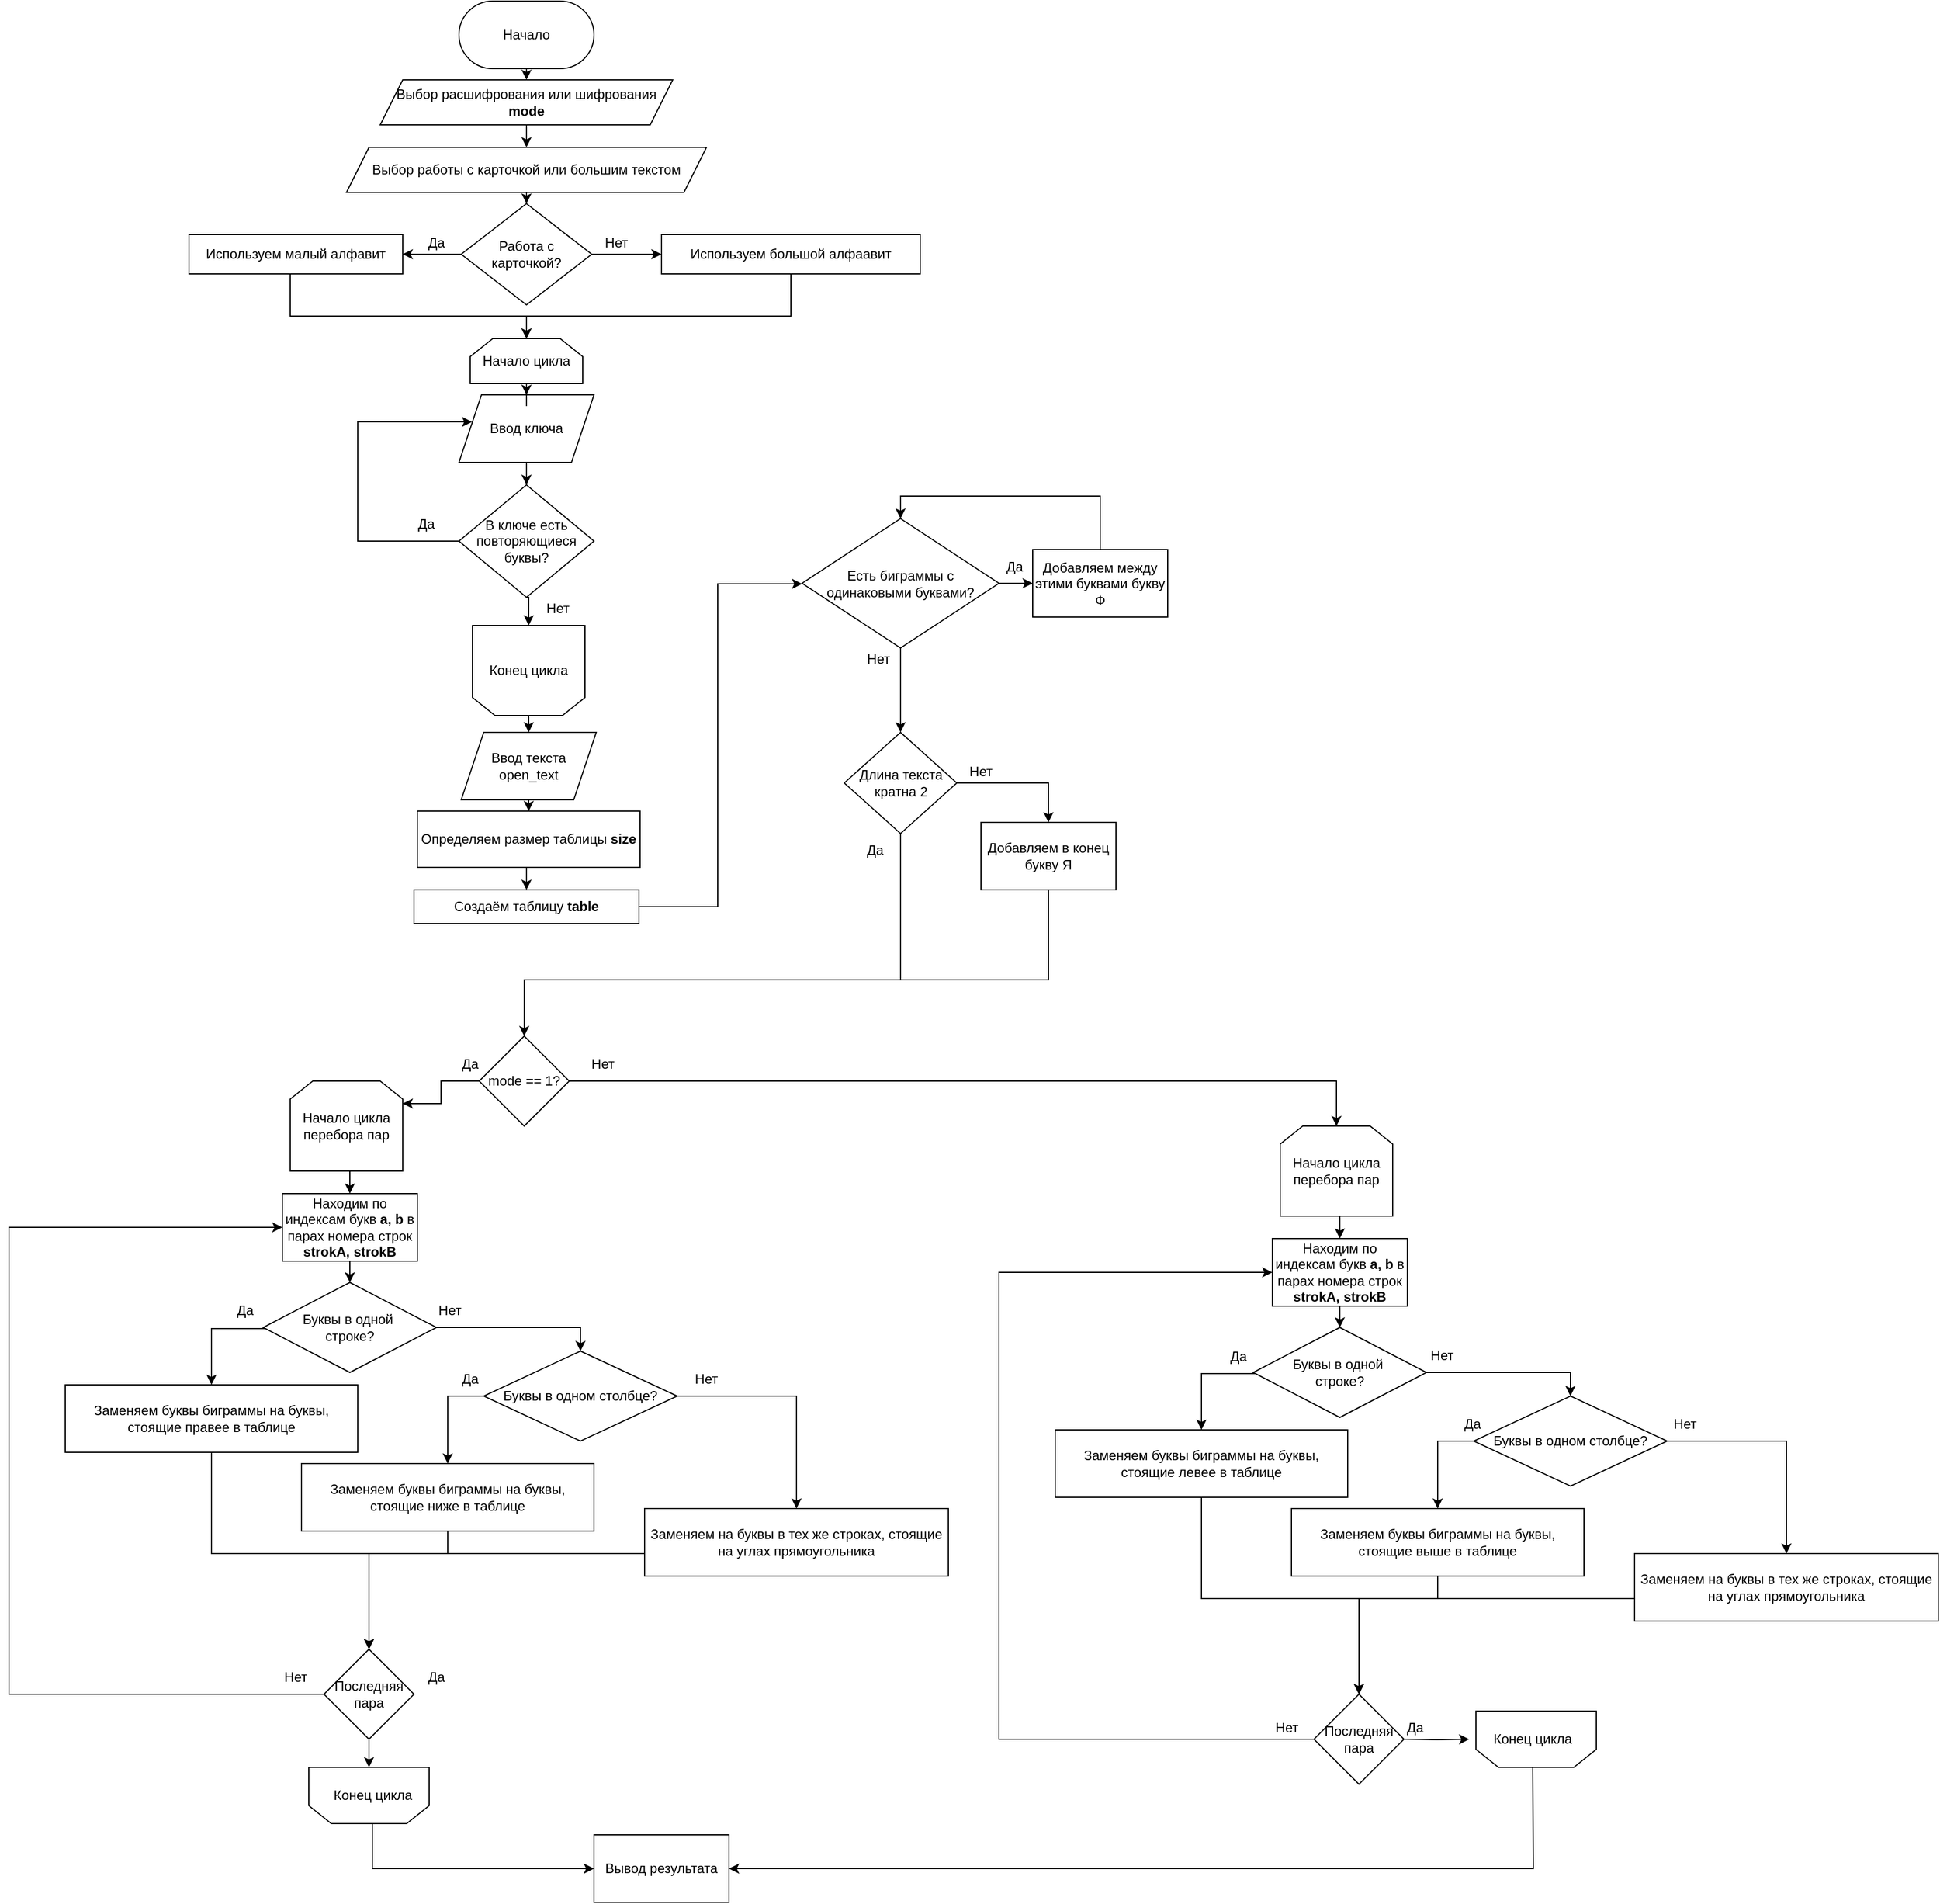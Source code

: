 <mxfile version="24.2.7" type="device">
  <diagram name="Страница — 1" id="IhPq04ZRwXVXU1Wv2PVC">
    <mxGraphModel dx="2222" dy="648" grid="1" gridSize="10" guides="1" tooltips="1" connect="1" arrows="1" fold="1" page="1" pageScale="1" pageWidth="827" pageHeight="1169" math="0" shadow="0">
      <root>
        <mxCell id="0" />
        <mxCell id="1" parent="0" />
        <mxCell id="dEnQK7ajHiB4LL1uYIKL-71" style="edgeStyle=orthogonalEdgeStyle;rounded=0;orthogonalLoop=1;jettySize=auto;html=1;exitX=0.5;exitY=1;exitDx=0;exitDy=0;entryX=0.5;entryY=0;entryDx=0;entryDy=0;" parent="1" source="dEnQK7ajHiB4LL1uYIKL-1" target="dEnQK7ajHiB4LL1uYIKL-2" edge="1">
          <mxGeometry relative="1" as="geometry" />
        </mxCell>
        <mxCell id="dEnQK7ajHiB4LL1uYIKL-1" value="Начало" style="rounded=1;whiteSpace=wrap;html=1;arcSize=50;" parent="1" vertex="1">
          <mxGeometry x="370" y="30" width="120" height="60" as="geometry" />
        </mxCell>
        <mxCell id="dEnQK7ajHiB4LL1uYIKL-72" style="edgeStyle=orthogonalEdgeStyle;rounded=0;orthogonalLoop=1;jettySize=auto;html=1;exitX=0.5;exitY=1;exitDx=0;exitDy=0;entryX=0.5;entryY=0;entryDx=0;entryDy=0;" parent="1" source="dEnQK7ajHiB4LL1uYIKL-2" target="dEnQK7ajHiB4LL1uYIKL-3" edge="1">
          <mxGeometry relative="1" as="geometry" />
        </mxCell>
        <mxCell id="dEnQK7ajHiB4LL1uYIKL-2" value="Выбор расшифрования или шифрования &lt;b&gt;mode&lt;/b&gt;&lt;span style=&quot;color: rgba(0, 0, 0, 0); font-family: monospace; font-size: 0px; text-align: start; text-wrap: nowrap;&quot;&gt;%3CmxGraphModel%3E%3Croot%3E%3CmxCell%20id%3D%220%22%2F%3E%3CmxCell%20id%3D%221%22%20parent%3D%220%22%2F%3E%3CmxCell%20id%3D%222%22%20value%3D%22%D0%9C%D0%B5%D0%BD%D1%8F%D0%B5%D0%BC%20%D0%B1%D1%83%D0%BA%D0%B2%D1%8B%20%D0%BD%D0%B0%20%D0%B8%D1%85%20%D0%BD%D0%BE%D0%BC%D0%B5%D1%80%D0%B0%20%D0%B2%20%D0%B0%D0%BB%D1%84%D0%B0%D0%B2%D0%B8%D1%82%D0%B5%22%20style%3D%22rounded%3D0%3BwhiteSpace%3Dwrap%3Bhtml%3D1%3B%22%20vertex%3D%221%22%20parent%3D%221%22%3E%3CmxGeometry%20x%3D%22650%22%20y%3D%22160%22%20width%3D%22120%22%20height%3D%2260%22%20as%3D%22geometry%22%2F%3E%3C%2FmxCell%3E%3CmxCell%20id%3D%223%22%20value%3D%22%D0%94%D0%B5%D0%BB%D0%B8%D0%BC%20text%20%D0%BD%D0%B0%20%D0%B1%D0%BB%D0%BE%D0%BA%D0%B8%2C%20%D1%80%D0%B0%D0%B2%D0%BD%D1%8B%D0%B5%20%D0%BF%D0%BE%20%D0%B4%D0%BB%D0%B8%D0%BD%D0%B5%20%D1%80%D0%B0%D0%B7%D0%BC%D0%B5%D1%80%D1%83%20%D0%BC%D0%B0%D1%82%D1%80%D0%B8%D1%86%D1%8B%22%20style%3D%22rounded%3D0%3BwhiteSpace%3Dwrap%3Bhtml%3D1%3B%22%20vertex%3D%221%22%20parent%3D%221%22%3E%3CmxGeometry%20x%3D%22650%22%20y%3D%22250%22%20width%3D%22120%22%20height%3D%2260%22%20as%3D%22geometry%22%2F%3E%3C%2FmxCell%3E%3CmxCell%20id%3D%224%22%20value%3D%22%D0%A3%D0%BC%D0%BD%D0%BE%D0%B6%D0%B0%D0%B5%D0%BC%20%D0%BF%D0%BE%D0%BB%D1%83%D1%87%D0%B5%D0%BD%D0%BD%D1%8B%D0%B5%20%D0%B2%D0%B5%D0%BA%D1%82%D0%BE%D1%80%D1%8B%20%D0%BD%D0%B0%20%D0%BA%D0%BB%D1%8E%D1%87%D0%B5%D0%B2%D1%83%D1%8E%20%D0%BC%D0%B0%D1%82%D1%80%D0%B8%D1%86%D1%83%22%20style%3D%22rounded%3D0%3BwhiteSpace%3Dwrap%3Bhtml%3D1%3B%22%20vertex%3D%221%22%20parent%3D%221%22%3E%3CmxGeometry%20x%3D%22650%22%20y%3D%22340%22%20width%3D%22120%22%20height%3D%2260%22%20as%3D%22geometry%22%2F%3E%3C%2FmxCell%3E%3CmxCell%20id%3D%225%22%20value%3D%22%D0%92%D1%8B%D0%B2%D0%BE%D0%B4%D0%B8%D0%BC%20%D1%80%D0%B5%D0%B7%D1%83%D0%BB%D1%8C%D1%82%D0%B0%D1%82%20%D1%88%D0%B8%D1%84%D1%80%D0%BE%D0%B2%D0%B0%D0%BD%D0%B8%D1%8F%22%20style%3D%22rounded%3D0%3BwhiteSpace%3Dwrap%3Bhtml%3D1%3B%22%20vertex%3D%221%22%20parent%3D%221%22%3E%3CmxGeometry%20x%3D%22650%22%20y%3D%22420%22%20width%3D%22120%22%20height%3D%2260%22%20as%3D%22geometry%22%2F%3E%3C%2FmxCell%3E%3C%2Froot%3E%3C%2FmxGraphModel%3E&lt;/span&gt;" style="shape=parallelogram;perimeter=parallelogramPerimeter;whiteSpace=wrap;html=1;fixedSize=1;" parent="1" vertex="1">
          <mxGeometry x="300" y="100" width="260" height="40" as="geometry" />
        </mxCell>
        <mxCell id="dEnQK7ajHiB4LL1uYIKL-73" style="edgeStyle=orthogonalEdgeStyle;rounded=0;orthogonalLoop=1;jettySize=auto;html=1;exitX=0.5;exitY=1;exitDx=0;exitDy=0;entryX=0.5;entryY=0;entryDx=0;entryDy=0;" parent="1" source="dEnQK7ajHiB4LL1uYIKL-3" target="dEnQK7ajHiB4LL1uYIKL-4" edge="1">
          <mxGeometry relative="1" as="geometry" />
        </mxCell>
        <mxCell id="dEnQK7ajHiB4LL1uYIKL-3" value="Выбор работы с карточкой или большим текстом" style="shape=parallelogram;perimeter=parallelogramPerimeter;whiteSpace=wrap;html=1;fixedSize=1;" parent="1" vertex="1">
          <mxGeometry x="270" y="160" width="320" height="40" as="geometry" />
        </mxCell>
        <mxCell id="dEnQK7ajHiB4LL1uYIKL-74" value="" style="edgeStyle=orthogonalEdgeStyle;rounded=0;orthogonalLoop=1;jettySize=auto;html=1;" parent="1" source="dEnQK7ajHiB4LL1uYIKL-4" target="dEnQK7ajHiB4LL1uYIKL-5" edge="1">
          <mxGeometry relative="1" as="geometry" />
        </mxCell>
        <mxCell id="dEnQK7ajHiB4LL1uYIKL-75" value="" style="edgeStyle=orthogonalEdgeStyle;rounded=0;orthogonalLoop=1;jettySize=auto;html=1;" parent="1" source="dEnQK7ajHiB4LL1uYIKL-4" target="dEnQK7ajHiB4LL1uYIKL-6" edge="1">
          <mxGeometry relative="1" as="geometry" />
        </mxCell>
        <mxCell id="dEnQK7ajHiB4LL1uYIKL-4" value="Работа с карточкой?" style="rhombus;whiteSpace=wrap;html=1;" parent="1" vertex="1">
          <mxGeometry x="372" y="210" width="116" height="90" as="geometry" />
        </mxCell>
        <mxCell id="dEnQK7ajHiB4LL1uYIKL-113" style="edgeStyle=orthogonalEdgeStyle;rounded=0;orthogonalLoop=1;jettySize=auto;html=1;entryX=0.5;entryY=0;entryDx=0;entryDy=0;" parent="1" source="dEnQK7ajHiB4LL1uYIKL-5" target="dEnQK7ajHiB4LL1uYIKL-9" edge="1">
          <mxGeometry relative="1" as="geometry">
            <mxPoint x="430" y="310" as="targetPoint" />
            <Array as="points">
              <mxPoint x="220" y="310" />
              <mxPoint x="430" y="310" />
            </Array>
          </mxGeometry>
        </mxCell>
        <mxCell id="dEnQK7ajHiB4LL1uYIKL-5" value="Используем малый алфавит" style="rounded=0;whiteSpace=wrap;html=1;" parent="1" vertex="1">
          <mxGeometry x="130" y="237.5" width="190" height="35" as="geometry" />
        </mxCell>
        <mxCell id="dEnQK7ajHiB4LL1uYIKL-114" style="edgeStyle=orthogonalEdgeStyle;rounded=0;orthogonalLoop=1;jettySize=auto;html=1;entryX=0.5;entryY=0;entryDx=0;entryDy=0;" parent="1" source="dEnQK7ajHiB4LL1uYIKL-6" target="dEnQK7ajHiB4LL1uYIKL-9" edge="1">
          <mxGeometry relative="1" as="geometry">
            <Array as="points">
              <mxPoint x="665" y="310" />
              <mxPoint x="430" y="310" />
            </Array>
          </mxGeometry>
        </mxCell>
        <mxCell id="dEnQK7ajHiB4LL1uYIKL-6" value="Используем большой алфаавит" style="rounded=0;whiteSpace=wrap;html=1;" parent="1" vertex="1">
          <mxGeometry x="550" y="237.5" width="230" height="35" as="geometry" />
        </mxCell>
        <mxCell id="dEnQK7ajHiB4LL1uYIKL-81" value="" style="edgeStyle=orthogonalEdgeStyle;rounded=0;orthogonalLoop=1;jettySize=auto;html=1;" parent="1" source="dEnQK7ajHiB4LL1uYIKL-7" target="dEnQK7ajHiB4LL1uYIKL-8" edge="1">
          <mxGeometry relative="1" as="geometry" />
        </mxCell>
        <mxCell id="dEnQK7ajHiB4LL1uYIKL-7" value="Ввод ключа" style="shape=parallelogram;perimeter=parallelogramPerimeter;whiteSpace=wrap;html=1;fixedSize=1;" parent="1" vertex="1">
          <mxGeometry x="370" y="380" width="120" height="60" as="geometry" />
        </mxCell>
        <mxCell id="dEnQK7ajHiB4LL1uYIKL-83" style="edgeStyle=orthogonalEdgeStyle;rounded=0;orthogonalLoop=1;jettySize=auto;html=1;exitX=0.5;exitY=1;exitDx=0;exitDy=0;entryX=0.5;entryY=1;entryDx=0;entryDy=0;" parent="1" source="dEnQK7ajHiB4LL1uYIKL-8" target="dEnQK7ajHiB4LL1uYIKL-11" edge="1">
          <mxGeometry relative="1" as="geometry" />
        </mxCell>
        <mxCell id="dEnQK7ajHiB4LL1uYIKL-8" value="В ключе есть повторяющиеся буквы?" style="rhombus;whiteSpace=wrap;html=1;" parent="1" vertex="1">
          <mxGeometry x="370" y="460" width="120" height="100" as="geometry" />
        </mxCell>
        <mxCell id="dEnQK7ajHiB4LL1uYIKL-80" style="edgeStyle=orthogonalEdgeStyle;rounded=0;orthogonalLoop=1;jettySize=auto;html=1;entryX=0.5;entryY=0;entryDx=0;entryDy=0;" parent="1" source="dEnQK7ajHiB4LL1uYIKL-9" target="dEnQK7ajHiB4LL1uYIKL-7" edge="1">
          <mxGeometry relative="1" as="geometry" />
        </mxCell>
        <mxCell id="dEnQK7ajHiB4LL1uYIKL-9" value="Начало цикла" style="shape=loopLimit;whiteSpace=wrap;html=1;" parent="1" vertex="1">
          <mxGeometry x="380" y="330" width="100" height="40" as="geometry" />
        </mxCell>
        <mxCell id="dEnQK7ajHiB4LL1uYIKL-88" style="edgeStyle=orthogonalEdgeStyle;rounded=0;orthogonalLoop=1;jettySize=auto;html=1;exitX=0.5;exitY=1;exitDx=0;exitDy=0;entryX=0.5;entryY=0;entryDx=0;entryDy=0;" parent="1" source="dEnQK7ajHiB4LL1uYIKL-10" target="dEnQK7ajHiB4LL1uYIKL-14" edge="1">
          <mxGeometry relative="1" as="geometry" />
        </mxCell>
        <mxCell id="dEnQK7ajHiB4LL1uYIKL-10" value="Ввод текста open_text" style="shape=parallelogram;perimeter=parallelogramPerimeter;whiteSpace=wrap;html=1;fixedSize=1;" parent="1" vertex="1">
          <mxGeometry x="372" y="680" width="120" height="60" as="geometry" />
        </mxCell>
        <mxCell id="dEnQK7ajHiB4LL1uYIKL-87" style="edgeStyle=orthogonalEdgeStyle;rounded=0;orthogonalLoop=1;jettySize=auto;html=1;exitX=0.5;exitY=0;exitDx=0;exitDy=0;entryX=0.5;entryY=0;entryDx=0;entryDy=0;" parent="1" source="dEnQK7ajHiB4LL1uYIKL-11" target="dEnQK7ajHiB4LL1uYIKL-10" edge="1">
          <mxGeometry relative="1" as="geometry" />
        </mxCell>
        <mxCell id="dEnQK7ajHiB4LL1uYIKL-11" value="" style="shape=loopLimit;whiteSpace=wrap;html=1;rotation=-180;" parent="1" vertex="1">
          <mxGeometry x="382" y="585" width="100" height="80" as="geometry" />
        </mxCell>
        <mxCell id="dEnQK7ajHiB4LL1uYIKL-12" value="Конец цикла" style="text;html=1;align=center;verticalAlign=middle;whiteSpace=wrap;rounded=0;" parent="1" vertex="1">
          <mxGeometry x="392" y="610" width="80" height="30" as="geometry" />
        </mxCell>
        <mxCell id="dEnQK7ajHiB4LL1uYIKL-89" style="edgeStyle=orthogonalEdgeStyle;rounded=0;orthogonalLoop=1;jettySize=auto;html=1;exitX=0.5;exitY=1;exitDx=0;exitDy=0;entryX=0.5;entryY=0;entryDx=0;entryDy=0;" parent="1" source="dEnQK7ajHiB4LL1uYIKL-14" target="dEnQK7ajHiB4LL1uYIKL-22" edge="1">
          <mxGeometry relative="1" as="geometry" />
        </mxCell>
        <mxCell id="dEnQK7ajHiB4LL1uYIKL-14" value="Определяем размер таблицы &lt;b&gt;size&lt;/b&gt;" style="rounded=0;whiteSpace=wrap;html=1;" parent="1" vertex="1">
          <mxGeometry x="333" y="750" width="198" height="50" as="geometry" />
        </mxCell>
        <mxCell id="dEnQK7ajHiB4LL1uYIKL-38" style="edgeStyle=orthogonalEdgeStyle;rounded=0;orthogonalLoop=1;jettySize=auto;html=1;entryX=1;entryY=0.25;entryDx=0;entryDy=0;" parent="1" source="dEnQK7ajHiB4LL1uYIKL-15" target="dEnQK7ajHiB4LL1uYIKL-18" edge="1">
          <mxGeometry relative="1" as="geometry" />
        </mxCell>
        <mxCell id="dEnQK7ajHiB4LL1uYIKL-66" style="edgeStyle=orthogonalEdgeStyle;rounded=0;orthogonalLoop=1;jettySize=auto;html=1;entryX=0.5;entryY=0;entryDx=0;entryDy=0;" parent="1" source="dEnQK7ajHiB4LL1uYIKL-15" target="dEnQK7ajHiB4LL1uYIKL-47" edge="1">
          <mxGeometry relative="1" as="geometry" />
        </mxCell>
        <mxCell id="dEnQK7ajHiB4LL1uYIKL-15" value="mode == 1?" style="rhombus;whiteSpace=wrap;html=1;" parent="1" vertex="1">
          <mxGeometry x="388" y="950" width="80" height="80" as="geometry" />
        </mxCell>
        <mxCell id="dEnQK7ajHiB4LL1uYIKL-36" style="edgeStyle=orthogonalEdgeStyle;rounded=0;orthogonalLoop=1;jettySize=auto;html=1;exitX=0.5;exitY=1;exitDx=0;exitDy=0;entryX=0.5;entryY=0;entryDx=0;entryDy=0;" parent="1" source="dEnQK7ajHiB4LL1uYIKL-17" target="dEnQK7ajHiB4LL1uYIKL-19" edge="1">
          <mxGeometry relative="1" as="geometry" />
        </mxCell>
        <mxCell id="dEnQK7ajHiB4LL1uYIKL-17" value="Находим по индексам букв &lt;b&gt;a, b&lt;/b&gt; в парах номера строк &lt;b&gt;strokA, strokB&lt;/b&gt;&lt;span style=&quot;color: rgba(0, 0, 0, 0); font-family: monospace; font-size: 0px; text-align: start; text-wrap: nowrap;&quot;&gt;%3CmxGraphModel%3E%3Croot%3E%3CmxCell%20id%3D%220%22%2F%3E%3CmxCell%20id%3D%221%22%20parent%3D%220%22%2F%3E%3CmxCell%20id%3D%222%22%20value%3D%22%D0%9C%D0%B5%D0%BD%D1%8F%D0%B5%D0%BC%20%D0%B1%D1%83%D0%BA%D0%B2%D1%8B%20%D0%BD%D0%B0%20%D0%B8%D1%85%20%D0%BD%D0%BE%D0%BC%D0%B5%D1%80%D0%B0%20%D0%B2%20%D0%B0%D0%BB%D1%84%D0%B0%D0%B2%D0%B8%D1%82%D0%B5%22%20style%3D%22rounded%3D0%3BwhiteSpace%3Dwrap%3Bhtml%3D1%3B%22%20vertex%3D%221%22%20parent%3D%221%22%3E%3CmxGeometry%20x%3D%22650%22%20y%3D%22160%22%20width%3D%22120%22%20height%3D%2260%22%20as%3D%22geometry%22%2F%3E%3C%2FmxCell%3E%3CmxCell%20id%3D%223%22%20value%3D%22%D0%94%D0%B5%D0%BB%D0%B8%D0%BC%20text%20%D0%BD%D0%B0%20%D0%B1%D0%BB%D0%BE%D0%BA%D0%B8%2C%20%D1%80%D0%B0%D0%B2%D0%BD%D1%8B%D0%B5%20%D0%BF%D0%BE%20%D0%B4%D0%BB%D0%B8%D0%BD%D0%B5%20%D1%80%D0%B0%D0%B7%D0%BC%D0%B5%D1%80%D1%83%20%D0%BC%D0%B0%D1%82%D1%80%D0%B8%D1%86%D1%8B%22%20style%3D%22rounded%3D0%3BwhiteSpace%3Dwrap%3Bhtml%3D1%3B%22%20vertex%3D%221%22%20parent%3D%221%22%3E%3CmxGeometry%20x%3D%22650%22%20y%3D%22250%22%20width%3D%22120%22%20height%3D%2260%22%20as%3D%22geometry%22%2F%3E%3C%2FmxCell%3E%3CmxCell%20id%3D%224%22%20value%3D%22%D0%A3%D0%BC%D0%BD%D0%BE%D0%B6%D0%B0%D0%B5%D0%BC%20%D0%BF%D0%BE%D0%BB%D1%83%D1%87%D0%B5%D0%BD%D0%BD%D1%8B%D0%B5%20%D0%B2%D0%B5%D0%BA%D1%82%D0%BE%D1%80%D1%8B%20%D0%BD%D0%B0%20%D0%BA%D0%BB%D1%8E%D1%87%D0%B5%D0%B2%D1%83%D1%8E%20%D0%BC%D0%B0%D1%82%D1%80%D0%B8%D1%86%D1%83%22%20style%3D%22rounded%3D0%3BwhiteSpace%3Dwrap%3Bhtml%3D1%3B%22%20vertex%3D%221%22%20parent%3D%221%22%3E%3CmxGeometry%20x%3D%22650%22%20y%3D%22340%22%20width%3D%22120%22%20height%3D%2260%22%20as%3D%22geometry%22%2F%3E%3C%2FmxCell%3E%3CmxCell%20id%3D%225%22%20value%3D%22%D0%92%D1%8B%D0%B2%D0%BE%D0%B4%D0%B8%D0%BC%20%D1%80%D0%B5%D0%B7%D1%83%D0%BB%D1%8C%D1%82%D0%B0%D1%82%20%D1%88%D0%B8%D1%84%D1%80%D0%BE%D0%B2%D0%B0%D0%BD%D0%B8%D1%8F%22%20style%3D%22rounded%3D0%3BwhiteSpace%3Dwrap%3Bhtml%3D1%3B%22%20vertex%3D%221%22%20parent%3D%221%22%3E%3CmxGeometry%20x%3D%22650%22%20y%3D%22420%22%20width%3D%22120%22%20height%3D%2260%22%20as%3D%22geometry%22%2F%3E%3C%2FmxCell%3E%3C%2Froot%3E%3C%2FmxGraphModel%3E&lt;/span&gt;" style="rounded=0;whiteSpace=wrap;html=1;" parent="1" vertex="1">
          <mxGeometry x="213" y="1090" width="120" height="60" as="geometry" />
        </mxCell>
        <mxCell id="dEnQK7ajHiB4LL1uYIKL-37" style="edgeStyle=orthogonalEdgeStyle;rounded=0;orthogonalLoop=1;jettySize=auto;html=1;exitX=0.5;exitY=1;exitDx=0;exitDy=0;entryX=0.5;entryY=0;entryDx=0;entryDy=0;" parent="1" source="dEnQK7ajHiB4LL1uYIKL-18" target="dEnQK7ajHiB4LL1uYIKL-17" edge="1">
          <mxGeometry relative="1" as="geometry" />
        </mxCell>
        <mxCell id="dEnQK7ajHiB4LL1uYIKL-18" value="Начало цикла перебора пар" style="shape=loopLimit;whiteSpace=wrap;html=1;" parent="1" vertex="1">
          <mxGeometry x="220" y="990" width="100" height="80" as="geometry" />
        </mxCell>
        <mxCell id="dEnQK7ajHiB4LL1uYIKL-26" style="edgeStyle=orthogonalEdgeStyle;rounded=0;orthogonalLoop=1;jettySize=auto;html=1;entryX=0.5;entryY=0;entryDx=0;entryDy=0;" parent="1" source="dEnQK7ajHiB4LL1uYIKL-19" target="dEnQK7ajHiB4LL1uYIKL-21" edge="1">
          <mxGeometry relative="1" as="geometry">
            <Array as="points">
              <mxPoint x="150" y="1210" />
            </Array>
          </mxGeometry>
        </mxCell>
        <mxCell id="dEnQK7ajHiB4LL1uYIKL-27" style="edgeStyle=orthogonalEdgeStyle;rounded=0;orthogonalLoop=1;jettySize=auto;html=1;entryX=0.5;entryY=0;entryDx=0;entryDy=0;" parent="1" source="dEnQK7ajHiB4LL1uYIKL-19" target="dEnQK7ajHiB4LL1uYIKL-20" edge="1">
          <mxGeometry relative="1" as="geometry" />
        </mxCell>
        <mxCell id="dEnQK7ajHiB4LL1uYIKL-19" value="Буквы в одной&amp;nbsp;&lt;div&gt;строке?&lt;/div&gt;" style="rhombus;whiteSpace=wrap;html=1;" parent="1" vertex="1">
          <mxGeometry x="196" y="1169" width="154" height="80" as="geometry" />
        </mxCell>
        <mxCell id="dEnQK7ajHiB4LL1uYIKL-28" style="edgeStyle=orthogonalEdgeStyle;rounded=0;orthogonalLoop=1;jettySize=auto;html=1;entryX=0.5;entryY=0;entryDx=0;entryDy=0;" parent="1" source="dEnQK7ajHiB4LL1uYIKL-20" target="dEnQK7ajHiB4LL1uYIKL-23" edge="1">
          <mxGeometry relative="1" as="geometry">
            <Array as="points">
              <mxPoint x="360" y="1270" />
            </Array>
          </mxGeometry>
        </mxCell>
        <mxCell id="dEnQK7ajHiB4LL1uYIKL-29" style="edgeStyle=orthogonalEdgeStyle;rounded=0;orthogonalLoop=1;jettySize=auto;html=1;entryX=0.5;entryY=0;entryDx=0;entryDy=0;" parent="1" source="dEnQK7ajHiB4LL1uYIKL-20" target="dEnQK7ajHiB4LL1uYIKL-25" edge="1">
          <mxGeometry relative="1" as="geometry">
            <mxPoint x="670" y="1290" as="targetPoint" />
            <Array as="points">
              <mxPoint x="670" y="1270" />
            </Array>
          </mxGeometry>
        </mxCell>
        <mxCell id="dEnQK7ajHiB4LL1uYIKL-20" value="Буквы в одном столбце?" style="rhombus;whiteSpace=wrap;html=1;" parent="1" vertex="1">
          <mxGeometry x="392" y="1230" width="172" height="80" as="geometry" />
        </mxCell>
        <mxCell id="dEnQK7ajHiB4LL1uYIKL-39" style="edgeStyle=orthogonalEdgeStyle;rounded=0;orthogonalLoop=1;jettySize=auto;html=1;entryX=0.5;entryY=0;entryDx=0;entryDy=0;" parent="1" source="dEnQK7ajHiB4LL1uYIKL-21" target="dEnQK7ajHiB4LL1uYIKL-33" edge="1">
          <mxGeometry relative="1" as="geometry">
            <Array as="points">
              <mxPoint x="150" y="1410" />
              <mxPoint x="290" y="1410" />
            </Array>
          </mxGeometry>
        </mxCell>
        <mxCell id="dEnQK7ajHiB4LL1uYIKL-21" value="Заменяем буквы биграммы на буквы, стоящие правее в таблице" style="rounded=0;whiteSpace=wrap;html=1;" parent="1" vertex="1">
          <mxGeometry x="20" y="1260" width="260" height="60" as="geometry" />
        </mxCell>
        <mxCell id="dEnQK7ajHiB4LL1uYIKL-90" style="edgeStyle=orthogonalEdgeStyle;rounded=0;orthogonalLoop=1;jettySize=auto;html=1;entryX=0;entryY=0.5;entryDx=0;entryDy=0;" parent="1" source="dEnQK7ajHiB4LL1uYIKL-22" target="3dYjqhV0Grstc45UdeC7-1" edge="1">
          <mxGeometry relative="1" as="geometry">
            <mxPoint x="746" y="595" as="targetPoint" />
            <Array as="points">
              <mxPoint x="600" y="835" />
              <mxPoint x="600" y="548" />
              <mxPoint x="675" y="548" />
            </Array>
          </mxGeometry>
        </mxCell>
        <mxCell id="dEnQK7ajHiB4LL1uYIKL-22" value="Создаём таблицу &lt;b&gt;table&lt;/b&gt;" style="rounded=0;whiteSpace=wrap;html=1;" parent="1" vertex="1">
          <mxGeometry x="330" y="820" width="200" height="30" as="geometry" />
        </mxCell>
        <mxCell id="dEnQK7ajHiB4LL1uYIKL-40" style="edgeStyle=orthogonalEdgeStyle;rounded=0;orthogonalLoop=1;jettySize=auto;html=1;entryX=0.5;entryY=0;entryDx=0;entryDy=0;" parent="1" source="dEnQK7ajHiB4LL1uYIKL-23" target="dEnQK7ajHiB4LL1uYIKL-33" edge="1">
          <mxGeometry relative="1" as="geometry">
            <Array as="points">
              <mxPoint x="360" y="1410" />
              <mxPoint x="290" y="1410" />
            </Array>
          </mxGeometry>
        </mxCell>
        <mxCell id="dEnQK7ajHiB4LL1uYIKL-23" value="Заменяем буквы биграммы на буквы, стоящие ниже в таблице" style="rounded=0;whiteSpace=wrap;html=1;" parent="1" vertex="1">
          <mxGeometry x="230" y="1330" width="260" height="60" as="geometry" />
        </mxCell>
        <mxCell id="dEnQK7ajHiB4LL1uYIKL-41" style="edgeStyle=orthogonalEdgeStyle;rounded=0;orthogonalLoop=1;jettySize=auto;html=1;entryX=0.5;entryY=0;entryDx=0;entryDy=0;" parent="1" source="dEnQK7ajHiB4LL1uYIKL-25" target="dEnQK7ajHiB4LL1uYIKL-33" edge="1">
          <mxGeometry relative="1" as="geometry">
            <Array as="points">
              <mxPoint x="290" y="1410" />
            </Array>
          </mxGeometry>
        </mxCell>
        <mxCell id="dEnQK7ajHiB4LL1uYIKL-25" value="Заменяем на буквы в тех же строках, стоящие на углах прямоугольника" style="rounded=0;whiteSpace=wrap;html=1;" parent="1" vertex="1">
          <mxGeometry x="535" y="1370" width="270" height="60" as="geometry" />
        </mxCell>
        <mxCell id="dEnQK7ajHiB4LL1uYIKL-31" value="" style="shape=loopLimit;whiteSpace=wrap;html=1;rotation=-180;" parent="1" vertex="1">
          <mxGeometry x="236.5" y="1600" width="107" height="50" as="geometry" />
        </mxCell>
        <mxCell id="dEnQK7ajHiB4LL1uYIKL-32" value="Конец цикла" style="text;html=1;align=center;verticalAlign=middle;whiteSpace=wrap;rounded=0;" parent="1" vertex="1">
          <mxGeometry x="242.5" y="1600" width="101" height="50" as="geometry" />
        </mxCell>
        <mxCell id="dEnQK7ajHiB4LL1uYIKL-34" value="" style="edgeStyle=orthogonalEdgeStyle;rounded=0;orthogonalLoop=1;jettySize=auto;html=1;" parent="1" source="dEnQK7ajHiB4LL1uYIKL-33" edge="1">
          <mxGeometry relative="1" as="geometry">
            <mxPoint x="290" y="1600" as="targetPoint" />
            <Array as="points">
              <mxPoint x="290" y="1600" />
            </Array>
          </mxGeometry>
        </mxCell>
        <mxCell id="dEnQK7ajHiB4LL1uYIKL-35" style="edgeStyle=orthogonalEdgeStyle;rounded=0;orthogonalLoop=1;jettySize=auto;html=1;entryX=0;entryY=0.5;entryDx=0;entryDy=0;" parent="1" source="dEnQK7ajHiB4LL1uYIKL-33" target="dEnQK7ajHiB4LL1uYIKL-17" edge="1">
          <mxGeometry relative="1" as="geometry">
            <Array as="points">
              <mxPoint x="-30" y="1535" />
              <mxPoint x="-30" y="1120" />
            </Array>
          </mxGeometry>
        </mxCell>
        <mxCell id="dEnQK7ajHiB4LL1uYIKL-33" value="Последняя пара" style="rhombus;whiteSpace=wrap;html=1;" parent="1" vertex="1">
          <mxGeometry x="250" y="1495" width="80" height="80" as="geometry" />
        </mxCell>
        <mxCell id="dEnQK7ajHiB4LL1uYIKL-42" value="Вывод результата" style="rounded=0;whiteSpace=wrap;html=1;" parent="1" vertex="1">
          <mxGeometry x="490" y="1660" width="120" height="60" as="geometry" />
        </mxCell>
        <mxCell id="dEnQK7ajHiB4LL1uYIKL-44" style="edgeStyle=orthogonalEdgeStyle;rounded=0;orthogonalLoop=1;jettySize=auto;html=1;exitX=0.5;exitY=1;exitDx=0;exitDy=0;entryX=0.5;entryY=0;entryDx=0;entryDy=0;" parent="1" source="dEnQK7ajHiB4LL1uYIKL-45" target="dEnQK7ajHiB4LL1uYIKL-50" edge="1">
          <mxGeometry relative="1" as="geometry" />
        </mxCell>
        <mxCell id="dEnQK7ajHiB4LL1uYIKL-45" value="Находим по индексам букв &lt;b&gt;a, b&lt;/b&gt; в парах номера строк &lt;b&gt;strokA, strokB&lt;/b&gt;&lt;span style=&quot;color: rgba(0, 0, 0, 0); font-family: monospace; font-size: 0px; text-align: start; text-wrap: nowrap;&quot;&gt;%3CmxGraphModel%3E%3Croot%3E%3CmxCell%20id%3D%220%22%2F%3E%3CmxCell%20id%3D%221%22%20parent%3D%220%22%2F%3E%3CmxCell%20id%3D%222%22%20value%3D%22%D0%9C%D0%B5%D0%BD%D1%8F%D0%B5%D0%BC%20%D0%B1%D1%83%D0%BA%D0%B2%D1%8B%20%D0%BD%D0%B0%20%D0%B8%D1%85%20%D0%BD%D0%BE%D0%BC%D0%B5%D1%80%D0%B0%20%D0%B2%20%D0%B0%D0%BB%D1%84%D0%B0%D0%B2%D0%B8%D1%82%D0%B5%22%20style%3D%22rounded%3D0%3BwhiteSpace%3Dwrap%3Bhtml%3D1%3B%22%20vertex%3D%221%22%20parent%3D%221%22%3E%3CmxGeometry%20x%3D%22650%22%20y%3D%22160%22%20width%3D%22120%22%20height%3D%2260%22%20as%3D%22geometry%22%2F%3E%3C%2FmxCell%3E%3CmxCell%20id%3D%223%22%20value%3D%22%D0%94%D0%B5%D0%BB%D0%B8%D0%BC%20text%20%D0%BD%D0%B0%20%D0%B1%D0%BB%D0%BE%D0%BA%D0%B8%2C%20%D1%80%D0%B0%D0%B2%D0%BD%D1%8B%D0%B5%20%D0%BF%D0%BE%20%D0%B4%D0%BB%D0%B8%D0%BD%D0%B5%20%D1%80%D0%B0%D0%B7%D0%BC%D0%B5%D1%80%D1%83%20%D0%BC%D0%B0%D1%82%D1%80%D0%B8%D1%86%D1%8B%22%20style%3D%22rounded%3D0%3BwhiteSpace%3Dwrap%3Bhtml%3D1%3B%22%20vertex%3D%221%22%20parent%3D%221%22%3E%3CmxGeometry%20x%3D%22650%22%20y%3D%22250%22%20width%3D%22120%22%20height%3D%2260%22%20as%3D%22geometry%22%2F%3E%3C%2FmxCell%3E%3CmxCell%20id%3D%224%22%20value%3D%22%D0%A3%D0%BC%D0%BD%D0%BE%D0%B6%D0%B0%D0%B5%D0%BC%20%D0%BF%D0%BE%D0%BB%D1%83%D1%87%D0%B5%D0%BD%D0%BD%D1%8B%D0%B5%20%D0%B2%D0%B5%D0%BA%D1%82%D0%BE%D1%80%D1%8B%20%D0%BD%D0%B0%20%D0%BA%D0%BB%D1%8E%D1%87%D0%B5%D0%B2%D1%83%D1%8E%20%D0%BC%D0%B0%D1%82%D1%80%D0%B8%D1%86%D1%83%22%20style%3D%22rounded%3D0%3BwhiteSpace%3Dwrap%3Bhtml%3D1%3B%22%20vertex%3D%221%22%20parent%3D%221%22%3E%3CmxGeometry%20x%3D%22650%22%20y%3D%22340%22%20width%3D%22120%22%20height%3D%2260%22%20as%3D%22geometry%22%2F%3E%3C%2FmxCell%3E%3CmxCell%20id%3D%225%22%20value%3D%22%D0%92%D1%8B%D0%B2%D0%BE%D0%B4%D0%B8%D0%BC%20%D1%80%D0%B5%D0%B7%D1%83%D0%BB%D1%8C%D1%82%D0%B0%D1%82%20%D1%88%D0%B8%D1%84%D1%80%D0%BE%D0%B2%D0%B0%D0%BD%D0%B8%D1%8F%22%20style%3D%22rounded%3D0%3BwhiteSpace%3Dwrap%3Bhtml%3D1%3B%22%20vertex%3D%221%22%20parent%3D%221%22%3E%3CmxGeometry%20x%3D%22650%22%20y%3D%22420%22%20width%3D%22120%22%20height%3D%2260%22%20as%3D%22geometry%22%2F%3E%3C%2FmxCell%3E%3C%2Froot%3E%3C%2FmxGraphModel%3E&lt;/span&gt;" style="rounded=0;whiteSpace=wrap;html=1;" parent="1" vertex="1">
          <mxGeometry x="1093" y="1130" width="120" height="60" as="geometry" />
        </mxCell>
        <mxCell id="dEnQK7ajHiB4LL1uYIKL-46" style="edgeStyle=orthogonalEdgeStyle;rounded=0;orthogonalLoop=1;jettySize=auto;html=1;exitX=0.5;exitY=1;exitDx=0;exitDy=0;entryX=0.5;entryY=0;entryDx=0;entryDy=0;" parent="1" source="dEnQK7ajHiB4LL1uYIKL-47" target="dEnQK7ajHiB4LL1uYIKL-45" edge="1">
          <mxGeometry relative="1" as="geometry" />
        </mxCell>
        <mxCell id="dEnQK7ajHiB4LL1uYIKL-47" value="Начало цикла перебора пар" style="shape=loopLimit;whiteSpace=wrap;html=1;" parent="1" vertex="1">
          <mxGeometry x="1100" y="1030" width="100" height="80" as="geometry" />
        </mxCell>
        <mxCell id="dEnQK7ajHiB4LL1uYIKL-48" style="edgeStyle=orthogonalEdgeStyle;rounded=0;orthogonalLoop=1;jettySize=auto;html=1;entryX=0.5;entryY=0;entryDx=0;entryDy=0;" parent="1" source="dEnQK7ajHiB4LL1uYIKL-50" target="dEnQK7ajHiB4LL1uYIKL-55" edge="1">
          <mxGeometry relative="1" as="geometry">
            <Array as="points">
              <mxPoint x="1030" y="1250" />
            </Array>
          </mxGeometry>
        </mxCell>
        <mxCell id="dEnQK7ajHiB4LL1uYIKL-49" style="edgeStyle=orthogonalEdgeStyle;rounded=0;orthogonalLoop=1;jettySize=auto;html=1;entryX=0.5;entryY=0;entryDx=0;entryDy=0;" parent="1" source="dEnQK7ajHiB4LL1uYIKL-50" target="dEnQK7ajHiB4LL1uYIKL-53" edge="1">
          <mxGeometry relative="1" as="geometry" />
        </mxCell>
        <mxCell id="dEnQK7ajHiB4LL1uYIKL-50" value="Буквы в одной&amp;nbsp;&lt;div&gt;строке?&lt;/div&gt;" style="rhombus;whiteSpace=wrap;html=1;" parent="1" vertex="1">
          <mxGeometry x="1076" y="1209" width="154" height="80" as="geometry" />
        </mxCell>
        <mxCell id="dEnQK7ajHiB4LL1uYIKL-51" style="edgeStyle=orthogonalEdgeStyle;rounded=0;orthogonalLoop=1;jettySize=auto;html=1;entryX=0.5;entryY=0;entryDx=0;entryDy=0;" parent="1" source="dEnQK7ajHiB4LL1uYIKL-53" target="dEnQK7ajHiB4LL1uYIKL-57" edge="1">
          <mxGeometry relative="1" as="geometry">
            <Array as="points">
              <mxPoint x="1240" y="1310" />
            </Array>
          </mxGeometry>
        </mxCell>
        <mxCell id="dEnQK7ajHiB4LL1uYIKL-52" style="edgeStyle=orthogonalEdgeStyle;rounded=0;orthogonalLoop=1;jettySize=auto;html=1;entryX=0.5;entryY=0;entryDx=0;entryDy=0;" parent="1" source="dEnQK7ajHiB4LL1uYIKL-53" target="dEnQK7ajHiB4LL1uYIKL-61" edge="1">
          <mxGeometry relative="1" as="geometry">
            <mxPoint x="1550" y="1330" as="targetPoint" />
            <Array as="points">
              <mxPoint x="1550" y="1310" />
            </Array>
          </mxGeometry>
        </mxCell>
        <mxCell id="dEnQK7ajHiB4LL1uYIKL-53" value="Буквы в одном столбце?" style="rhombus;whiteSpace=wrap;html=1;" parent="1" vertex="1">
          <mxGeometry x="1272" y="1270" width="172" height="80" as="geometry" />
        </mxCell>
        <mxCell id="dEnQK7ajHiB4LL1uYIKL-54" style="edgeStyle=orthogonalEdgeStyle;rounded=0;orthogonalLoop=1;jettySize=auto;html=1;entryX=0.5;entryY=0;entryDx=0;entryDy=0;" parent="1" source="dEnQK7ajHiB4LL1uYIKL-55" edge="1">
          <mxGeometry relative="1" as="geometry">
            <mxPoint x="1170" y="1535" as="targetPoint" />
            <Array as="points">
              <mxPoint x="1030" y="1450" />
              <mxPoint x="1170" y="1450" />
            </Array>
          </mxGeometry>
        </mxCell>
        <mxCell id="dEnQK7ajHiB4LL1uYIKL-55" value="Заменяем буквы биграммы на буквы, стоящие левее в таблице" style="rounded=0;whiteSpace=wrap;html=1;" parent="1" vertex="1">
          <mxGeometry x="900" y="1300" width="260" height="60" as="geometry" />
        </mxCell>
        <mxCell id="dEnQK7ajHiB4LL1uYIKL-56" style="edgeStyle=orthogonalEdgeStyle;rounded=0;orthogonalLoop=1;jettySize=auto;html=1;entryX=0.5;entryY=0;entryDx=0;entryDy=0;" parent="1" source="dEnQK7ajHiB4LL1uYIKL-57" edge="1">
          <mxGeometry relative="1" as="geometry">
            <mxPoint x="1170" y="1535" as="targetPoint" />
            <Array as="points">
              <mxPoint x="1240" y="1450" />
              <mxPoint x="1170" y="1450" />
            </Array>
          </mxGeometry>
        </mxCell>
        <mxCell id="dEnQK7ajHiB4LL1uYIKL-57" value="Заменяем буквы биграммы на буквы, стоящие выше в таблице" style="rounded=0;whiteSpace=wrap;html=1;" parent="1" vertex="1">
          <mxGeometry x="1110" y="1370" width="260" height="60" as="geometry" />
        </mxCell>
        <mxCell id="dEnQK7ajHiB4LL1uYIKL-60" style="edgeStyle=orthogonalEdgeStyle;rounded=0;orthogonalLoop=1;jettySize=auto;html=1;entryX=0.5;entryY=0;entryDx=0;entryDy=0;" parent="1" source="dEnQK7ajHiB4LL1uYIKL-61" edge="1">
          <mxGeometry relative="1" as="geometry">
            <mxPoint x="1170" y="1535" as="targetPoint" />
            <Array as="points">
              <mxPoint x="1170" y="1450" />
            </Array>
          </mxGeometry>
        </mxCell>
        <mxCell id="dEnQK7ajHiB4LL1uYIKL-61" value="Заменяем на буквы в тех же строках, стоящие на углах прямоугольника" style="rounded=0;whiteSpace=wrap;html=1;" parent="1" vertex="1">
          <mxGeometry x="1415" y="1410" width="270" height="60" as="geometry" />
        </mxCell>
        <mxCell id="dEnQK7ajHiB4LL1uYIKL-62" value="" style="shape=loopLimit;whiteSpace=wrap;html=1;rotation=-180;" parent="1" vertex="1">
          <mxGeometry x="1274" y="1550" width="107" height="50" as="geometry" />
        </mxCell>
        <mxCell id="dEnQK7ajHiB4LL1uYIKL-63" value="Конец цикла" style="text;html=1;align=center;verticalAlign=middle;whiteSpace=wrap;rounded=0;" parent="1" vertex="1">
          <mxGeometry x="1268" y="1550" width="113" height="50" as="geometry" />
        </mxCell>
        <mxCell id="dEnQK7ajHiB4LL1uYIKL-64" value="" style="edgeStyle=orthogonalEdgeStyle;rounded=0;orthogonalLoop=1;jettySize=auto;html=1;" parent="1" target="dEnQK7ajHiB4LL1uYIKL-63" edge="1">
          <mxGeometry relative="1" as="geometry">
            <mxPoint x="1210" y="1575" as="sourcePoint" />
          </mxGeometry>
        </mxCell>
        <mxCell id="dEnQK7ajHiB4LL1uYIKL-65" style="edgeStyle=orthogonalEdgeStyle;rounded=0;orthogonalLoop=1;jettySize=auto;html=1;entryX=0;entryY=0.5;entryDx=0;entryDy=0;" parent="1" target="dEnQK7ajHiB4LL1uYIKL-45" edge="1">
          <mxGeometry relative="1" as="geometry">
            <mxPoint x="1130" y="1575" as="sourcePoint" />
            <Array as="points">
              <mxPoint x="850" y="1575" />
              <mxPoint x="850" y="1160" />
            </Array>
          </mxGeometry>
        </mxCell>
        <mxCell id="dEnQK7ajHiB4LL1uYIKL-67" value="Последняя пара" style="rhombus;whiteSpace=wrap;html=1;" parent="1" vertex="1">
          <mxGeometry x="1130" y="1535" width="80" height="80" as="geometry" />
        </mxCell>
        <mxCell id="dEnQK7ajHiB4LL1uYIKL-68" value="Добавляем в конец букву Я" style="rounded=0;whiteSpace=wrap;html=1;" parent="1" vertex="1">
          <mxGeometry x="834" y="760" width="120" height="60" as="geometry" />
        </mxCell>
        <mxCell id="dEnQK7ajHiB4LL1uYIKL-92" style="edgeStyle=orthogonalEdgeStyle;rounded=0;orthogonalLoop=1;jettySize=auto;html=1;entryX=0.5;entryY=0;entryDx=0;entryDy=0;" parent="1" source="dEnQK7ajHiB4LL1uYIKL-70" target="dEnQK7ajHiB4LL1uYIKL-68" edge="1">
          <mxGeometry relative="1" as="geometry" />
        </mxCell>
        <mxCell id="dEnQK7ajHiB4LL1uYIKL-94" style="edgeStyle=orthogonalEdgeStyle;rounded=0;orthogonalLoop=1;jettySize=auto;html=1;" parent="1" source="dEnQK7ajHiB4LL1uYIKL-70" target="dEnQK7ajHiB4LL1uYIKL-15" edge="1">
          <mxGeometry relative="1" as="geometry">
            <Array as="points">
              <mxPoint x="762" y="900" />
              <mxPoint x="428" y="900" />
            </Array>
          </mxGeometry>
        </mxCell>
        <mxCell id="dEnQK7ajHiB4LL1uYIKL-70" value="Длина текста кратна 2" style="rhombus;whiteSpace=wrap;html=1;" parent="1" vertex="1">
          <mxGeometry x="712.5" y="680" width="100" height="90" as="geometry" />
        </mxCell>
        <mxCell id="dEnQK7ajHiB4LL1uYIKL-76" value="Да" style="text;html=1;align=center;verticalAlign=middle;whiteSpace=wrap;rounded=0;" parent="1" vertex="1">
          <mxGeometry x="320" y="230" width="60" height="30" as="geometry" />
        </mxCell>
        <mxCell id="dEnQK7ajHiB4LL1uYIKL-77" value="Нет" style="text;html=1;align=center;verticalAlign=middle;whiteSpace=wrap;rounded=0;" parent="1" vertex="1">
          <mxGeometry x="480" y="230" width="60" height="30" as="geometry" />
        </mxCell>
        <mxCell id="dEnQK7ajHiB4LL1uYIKL-84" value="Нет" style="text;html=1;align=center;verticalAlign=middle;whiteSpace=wrap;rounded=0;" parent="1" vertex="1">
          <mxGeometry x="428" y="555" width="60" height="30" as="geometry" />
        </mxCell>
        <mxCell id="dEnQK7ajHiB4LL1uYIKL-85" style="edgeStyle=orthogonalEdgeStyle;rounded=0;orthogonalLoop=1;jettySize=auto;html=1;entryX=0.097;entryY=0.4;entryDx=0;entryDy=0;entryPerimeter=0;" parent="1" source="dEnQK7ajHiB4LL1uYIKL-8" target="dEnQK7ajHiB4LL1uYIKL-7" edge="1">
          <mxGeometry relative="1" as="geometry">
            <Array as="points">
              <mxPoint x="280" y="510" />
              <mxPoint x="280" y="404" />
            </Array>
          </mxGeometry>
        </mxCell>
        <mxCell id="dEnQK7ajHiB4LL1uYIKL-86" value="Да" style="text;html=1;align=center;verticalAlign=middle;whiteSpace=wrap;rounded=0;" parent="1" vertex="1">
          <mxGeometry x="311" y="480" width="60" height="30" as="geometry" />
        </mxCell>
        <mxCell id="dEnQK7ajHiB4LL1uYIKL-93" value="Нет" style="text;html=1;align=center;verticalAlign=middle;whiteSpace=wrap;rounded=0;" parent="1" vertex="1">
          <mxGeometry x="804" y="700" width="60" height="30" as="geometry" />
        </mxCell>
        <mxCell id="dEnQK7ajHiB4LL1uYIKL-95" value="Да" style="text;html=1;align=center;verticalAlign=middle;whiteSpace=wrap;rounded=0;" parent="1" vertex="1">
          <mxGeometry x="710" y="770" width="60" height="30" as="geometry" />
        </mxCell>
        <mxCell id="dEnQK7ajHiB4LL1uYIKL-96" value="" style="endArrow=none;html=1;rounded=0;entryX=0.5;entryY=1;entryDx=0;entryDy=0;" parent="1" target="dEnQK7ajHiB4LL1uYIKL-68" edge="1">
          <mxGeometry width="50" height="50" relative="1" as="geometry">
            <mxPoint x="740" y="900" as="sourcePoint" />
            <mxPoint x="890" y="860" as="targetPoint" />
            <Array as="points">
              <mxPoint x="894" y="900" />
            </Array>
          </mxGeometry>
        </mxCell>
        <mxCell id="dEnQK7ajHiB4LL1uYIKL-97" value="Да" style="text;html=1;align=center;verticalAlign=middle;whiteSpace=wrap;rounded=0;" parent="1" vertex="1">
          <mxGeometry x="350" y="960" width="60" height="30" as="geometry" />
        </mxCell>
        <mxCell id="dEnQK7ajHiB4LL1uYIKL-98" value="Нет" style="text;html=1;align=center;verticalAlign=middle;whiteSpace=wrap;rounded=0;" parent="1" vertex="1">
          <mxGeometry x="468" y="960" width="60" height="30" as="geometry" />
        </mxCell>
        <mxCell id="dEnQK7ajHiB4LL1uYIKL-99" value="Да" style="text;html=1;align=center;verticalAlign=middle;whiteSpace=wrap;rounded=0;" parent="1" vertex="1">
          <mxGeometry x="150" y="1179" width="60" height="30" as="geometry" />
        </mxCell>
        <mxCell id="dEnQK7ajHiB4LL1uYIKL-100" value="Нет" style="text;html=1;align=center;verticalAlign=middle;whiteSpace=wrap;rounded=0;" parent="1" vertex="1">
          <mxGeometry x="332" y="1179" width="60" height="30" as="geometry" />
        </mxCell>
        <mxCell id="dEnQK7ajHiB4LL1uYIKL-101" value="Да" style="text;html=1;align=center;verticalAlign=middle;whiteSpace=wrap;rounded=0;" parent="1" vertex="1">
          <mxGeometry x="350" y="1240" width="60" height="30" as="geometry" />
        </mxCell>
        <mxCell id="dEnQK7ajHiB4LL1uYIKL-102" value="Нет" style="text;html=1;align=center;verticalAlign=middle;whiteSpace=wrap;rounded=0;" parent="1" vertex="1">
          <mxGeometry x="560" y="1240" width="60" height="30" as="geometry" />
        </mxCell>
        <mxCell id="dEnQK7ajHiB4LL1uYIKL-103" value="Да" style="text;html=1;align=center;verticalAlign=middle;whiteSpace=wrap;rounded=0;" parent="1" vertex="1">
          <mxGeometry x="320" y="1505" width="60" height="30" as="geometry" />
        </mxCell>
        <mxCell id="dEnQK7ajHiB4LL1uYIKL-104" value="Нет" style="text;html=1;align=center;verticalAlign=middle;whiteSpace=wrap;rounded=0;" parent="1" vertex="1">
          <mxGeometry x="195" y="1505" width="60" height="30" as="geometry" />
        </mxCell>
        <mxCell id="dEnQK7ajHiB4LL1uYIKL-105" value="" style="endArrow=classic;html=1;rounded=0;entryX=0;entryY=0.5;entryDx=0;entryDy=0;exitX=0.5;exitY=1;exitDx=0;exitDy=0;" parent="1" source="dEnQK7ajHiB4LL1uYIKL-32" target="dEnQK7ajHiB4LL1uYIKL-42" edge="1">
          <mxGeometry width="50" height="50" relative="1" as="geometry">
            <mxPoint x="390" y="1690" as="sourcePoint" />
            <mxPoint x="440" y="1640" as="targetPoint" />
            <Array as="points">
              <mxPoint x="293" y="1690" />
              <mxPoint x="350" y="1690" />
            </Array>
          </mxGeometry>
        </mxCell>
        <mxCell id="dEnQK7ajHiB4LL1uYIKL-106" value="" style="endArrow=classic;html=1;rounded=0;entryX=1;entryY=0.5;entryDx=0;entryDy=0;exitX=0.5;exitY=1;exitDx=0;exitDy=0;" parent="1" source="dEnQK7ajHiB4LL1uYIKL-63" target="dEnQK7ajHiB4LL1uYIKL-42" edge="1">
          <mxGeometry width="50" height="50" relative="1" as="geometry">
            <mxPoint x="880" y="1750" as="sourcePoint" />
            <mxPoint x="930" y="1700" as="targetPoint" />
            <Array as="points">
              <mxPoint x="1325" y="1690" />
            </Array>
          </mxGeometry>
        </mxCell>
        <mxCell id="dEnQK7ajHiB4LL1uYIKL-107" value="Нет&lt;span style=&quot;color: rgba(0, 0, 0, 0); font-family: monospace; font-size: 0px; text-align: start; text-wrap: nowrap;&quot;&gt;%3CmxGraphModel%3E%3Croot%3E%3CmxCell%20id%3D%220%22%2F%3E%3CmxCell%20id%3D%221%22%20parent%3D%220%22%2F%3E%3CmxCell%20id%3D%222%22%20value%3D%22%D0%9F%D0%BE%D1%81%D0%BB%D0%B5%D0%B4%D0%BD%D1%8F%D1%8F%20%D0%BF%D0%B0%D1%80%D0%B0%22%20style%3D%22rhombus%3BwhiteSpace%3Dwrap%3Bhtml%3D1%3B%22%20vertex%3D%221%22%20parent%3D%221%22%3E%3CmxGeometry%20x%3D%22250%22%20y%3D%221495%22%20width%3D%2280%22%20height%3D%2280%22%20as%3D%22geometry%22%2F%3E%3C%2FmxCell%3E%3C%2Froot%3E%3C%2FmxGraphModel%3E&lt;/span&gt;&lt;span style=&quot;color: rgba(0, 0, 0, 0); font-family: monospace; font-size: 0px; text-align: start; text-wrap: nowrap;&quot;&gt;%3CmxGraphModel%3E%3Croot%3E%3CmxCell%20id%3D%220%22%2F%3E%3CmxCell%20id%3D%221%22%20parent%3D%220%22%2F%3E%3CmxCell%20id%3D%222%22%20value%3D%22%D0%9F%D0%BE%D1%81%D0%BB%D0%B5%D0%B4%D0%BD%D1%8F%D1%8F%20%D0%BF%D0%B0%D1%80%D0%B0%22%20style%3D%22rhombus%3BwhiteSpace%3Dwrap%3Bhtml%3D1%3B%22%20vertex%3D%221%22%20parent%3D%221%22%3E%3CmxGeometry%20x%3D%22250%22%20y%3D%221495%22%20width%3D%2280%22%20height%3D%2280%22%20as%3D%22geometry%22%2F%3E%3C%2FmxCell%3E%3C%2Froot%3E%3C%2FmxGraphModel%3E&lt;/span&gt;" style="text;html=1;align=center;verticalAlign=middle;whiteSpace=wrap;rounded=0;" parent="1" vertex="1">
          <mxGeometry x="1214" y="1219" width="60" height="30" as="geometry" />
        </mxCell>
        <mxCell id="dEnQK7ajHiB4LL1uYIKL-108" value="Нет&lt;span style=&quot;color: rgba(0, 0, 0, 0); font-family: monospace; font-size: 0px; text-align: start; text-wrap: nowrap;&quot;&gt;%3CmxGraphModel%3E%3Croot%3E%3CmxCell%20id%3D%220%22%2F%3E%3CmxCell%20id%3D%221%22%20parent%3D%220%22%2F%3E%3CmxCell%20id%3D%222%22%20value%3D%22%D0%9F%D0%BE%D1%81%D0%BB%D0%B5%D0%B4%D0%BD%D1%8F%D1%8F%20%D0%BF%D0%B0%D1%80%D0%B0%22%20style%3D%22rhombus%3BwhiteSpace%3Dwrap%3Bhtml%3D1%3B%22%20vertex%3D%221%22%20parent%3D%221%22%3E%3CmxGeometry%20x%3D%22250%22%20y%3D%221495%22%20width%3D%2280%22%20height%3D%2280%22%20as%3D%22geometry%22%2F%3E%3C%2FmxCell%3E%3C%2Froot%3E%3C%2FmxGraphModel%3E&lt;/span&gt;&lt;span style=&quot;color: rgba(0, 0, 0, 0); font-family: monospace; font-size: 0px; text-align: start; text-wrap: nowrap;&quot;&gt;%3CmxGraphModel%3E%3Croot%3E%3CmxCell%20id%3D%220%22%2F%3E%3CmxCell%20id%3D%221%22%20parent%3D%220%22%2F%3E%3CmxCell%20id%3D%222%22%20value%3D%22%D0%9F%D0%BE%D1%81%D0%BB%D0%B5%D0%B4%D0%BD%D1%8F%D1%8F%20%D0%BF%D0%B0%D1%80%D0%B0%22%20style%3D%22rhombus%3BwhiteSpace%3Dwrap%3Bhtml%3D1%3B%22%20vertex%3D%221%22%20parent%3D%221%22%3E%3CmxGeometry%20x%3D%22250%22%20y%3D%221495%22%20width%3D%2280%22%20height%3D%2280%22%20as%3D%22geometry%22%2F%3E%3C%2FmxCell%3E%3C%2Froot%3E%3C%2FmxGraphModel%3E&lt;/span&gt;" style="text;html=1;align=center;verticalAlign=middle;whiteSpace=wrap;rounded=0;" parent="1" vertex="1">
          <mxGeometry x="1430" y="1280" width="60" height="30" as="geometry" />
        </mxCell>
        <mxCell id="dEnQK7ajHiB4LL1uYIKL-109" value="Да&lt;span style=&quot;color: rgba(0, 0, 0, 0); font-family: monospace; font-size: 0px; text-align: start; text-wrap: nowrap;&quot;&gt;%3CmxGraphModel%3E%3Croot%3E%3CmxCell%20id%3D%220%22%2F%3E%3CmxCell%20id%3D%221%22%20parent%3D%220%22%2F%3E%3CmxCell%20id%3D%222%22%20value%3D%22%D0%9D%D0%B5%D1%82%26lt%3Bspan%20style%3D%26quot%3Bcolor%3A%20rgba(0%2C%200%2C%200%2C%200)%3B%20font-family%3A%20monospace%3B%20font-size%3A%200px%3B%20text-align%3A%20start%3B%20text-wrap%3A%20nowrap%3B%26quot%3B%26gt%3B%253CmxGraphModel%253E%253Croot%253E%253CmxCell%2520id%253D%25220%2522%252F%253E%253CmxCell%2520id%253D%25221%2522%2520parent%253D%25220%2522%252F%253E%253CmxCell%2520id%253D%25222%2522%2520value%253D%2522%25D0%259F%25D0%25BE%25D1%2581%25D0%25BB%25D0%25B5%25D0%25B4%25D0%25BD%25D1%258F%25D1%258F%2520%25D0%25BF%25D0%25B0%25D1%2580%25D0%25B0%2522%2520style%253D%2522rhombus%253BwhiteSpace%253Dwrap%253Bhtml%253D1%253B%2522%2520vertex%253D%25221%2522%2520parent%253D%25221%2522%253E%253CmxGeometry%2520x%253D%2522250%2522%2520y%253D%25221495%2522%2520width%253D%252280%2522%2520height%253D%252280%2522%2520as%253D%2522geometry%2522%252F%253E%253C%252FmxCell%253E%253C%252Froot%253E%253C%252FmxGraphModel%253E%26lt%3B%2Fspan%26gt%3B%26lt%3Bspan%20style%3D%26quot%3Bcolor%3A%20rgba(0%2C%200%2C%200%2C%200)%3B%20font-family%3A%20monospace%3B%20font-size%3A%200px%3B%20text-align%3A%20start%3B%20text-wrap%3A%20nowrap%3B%26quot%3B%26gt%3B%253CmxGraphModel%253E%253Croot%253E%253CmxCell%2520id%253D%25220%2522%252F%253E%253CmxCell%2520id%253D%25221%2522%2520parent%253D%25220%2522%252F%253E%253CmxCell%2520id%253D%25222%2522%2520value%253D%2522%25D0%259F%25D0%25BE%25D1%2581%25D0%25BB%25D0%25B5%25D0%25B4%25D0%25BD%25D1%258F%25D1%258F%2520%25D0%25BF%25D0%25B0%25D1%2580%25D0%25B0%2522%2520style%253D%2522rhombus%253BwhiteSpace%253Dwrap%253Bhtml%253D1%253B%2522%2520vertex%253D%25221%2522%2520parent%253D%25221%2522%253E%253CmxGeometry%2520x%253D%2522250%2522%2520y%253D%25221495%2522%2520width%253D%252280%2522%2520height%253D%252280%2522%2520as%253D%2522geometry%2522%252F%253E%253C%252FmxCell%253E%253C%252Froot%253E%253C%252FmxGraphModel%253E%26lt%3B%2Fspan%26gt%3B%22%20style%3D%22text%3Bhtml%3D1%3Balign%3Dcenter%3BverticalAlign%3Dmiddle%3BwhiteSpace%3Dwrap%3Brounded%3D0%3B%22%20vertex%3D%221%22%20parent%3D%221%22%3E%3CmxGeometry%20x%3D%221214%22%20y%3D%221219%22%20width%3D%2260%22%20height%3D%2230%22%20as%3D%22geometry%22%2F%3E%3C%2FmxCell%3E%3C%2Froot%3E%3C%2FmxGraphModel%3E&lt;/span&gt;" style="text;html=1;align=center;verticalAlign=middle;whiteSpace=wrap;rounded=0;" parent="1" vertex="1">
          <mxGeometry x="1033" y="1220" width="60" height="30" as="geometry" />
        </mxCell>
        <mxCell id="dEnQK7ajHiB4LL1uYIKL-110" value="Да&lt;span style=&quot;color: rgba(0, 0, 0, 0); font-family: monospace; font-size: 0px; text-align: start; text-wrap: nowrap;&quot;&gt;%3CmxGraphModel%3E%3Croot%3E%3CmxCell%20id%3D%220%22%2F%3E%3CmxCell%20id%3D%221%22%20parent%3D%220%22%2F%3E%3CmxCell%20id%3D%222%22%20value%3D%22%D0%9D%D0%B5%D1%82%26lt%3Bspan%20style%3D%26quot%3Bcolor%3A%20rgba(0%2C%200%2C%200%2C%200)%3B%20font-family%3A%20monospace%3B%20font-size%3A%200px%3B%20text-align%3A%20start%3B%20text-wrap%3A%20nowrap%3B%26quot%3B%26gt%3B%253CmxGraphModel%253E%253Croot%253E%253CmxCell%2520id%253D%25220%2522%252F%253E%253CmxCell%2520id%253D%25221%2522%2520parent%253D%25220%2522%252F%253E%253CmxCell%2520id%253D%25222%2522%2520value%253D%2522%25D0%259F%25D0%25BE%25D1%2581%25D0%25BB%25D0%25B5%25D0%25B4%25D0%25BD%25D1%258F%25D1%258F%2520%25D0%25BF%25D0%25B0%25D1%2580%25D0%25B0%2522%2520style%253D%2522rhombus%253BwhiteSpace%253Dwrap%253Bhtml%253D1%253B%2522%2520vertex%253D%25221%2522%2520parent%253D%25221%2522%253E%253CmxGeometry%2520x%253D%2522250%2522%2520y%253D%25221495%2522%2520width%253D%252280%2522%2520height%253D%252280%2522%2520as%253D%2522geometry%2522%252F%253E%253C%252FmxCell%253E%253C%252Froot%253E%253C%252FmxGraphModel%253E%26lt%3B%2Fspan%26gt%3B%26lt%3Bspan%20style%3D%26quot%3Bcolor%3A%20rgba(0%2C%200%2C%200%2C%200)%3B%20font-family%3A%20monospace%3B%20font-size%3A%200px%3B%20text-align%3A%20start%3B%20text-wrap%3A%20nowrap%3B%26quot%3B%26gt%3B%253CmxGraphModel%253E%253Croot%253E%253CmxCell%2520id%253D%25220%2522%252F%253E%253CmxCell%2520id%253D%25221%2522%2520parent%253D%25220%2522%252F%253E%253CmxCell%2520id%253D%25222%2522%2520value%253D%2522%25D0%259F%25D0%25BE%25D1%2581%25D0%25BB%25D0%25B5%25D0%25B4%25D0%25BD%25D1%258F%25D1%258F%2520%25D0%25BF%25D0%25B0%25D1%2580%25D0%25B0%2522%2520style%253D%2522rhombus%253BwhiteSpace%253Dwrap%253Bhtml%253D1%253B%2522%2520vertex%253D%25221%2522%2520parent%253D%25221%2522%253E%253CmxGeometry%2520x%253D%2522250%2522%2520y%253D%25221495%2522%2520width%253D%252280%2522%2520height%253D%252280%2522%2520as%253D%2522geometry%2522%252F%253E%253C%252FmxCell%253E%253C%252Froot%253E%253C%252FmxGraphModel%253E%26lt%3B%2Fspan%26gt%3B%22%20style%3D%22text%3Bhtml%3D1%3Balign%3Dcenter%3BverticalAlign%3Dmiddle%3BwhiteSpace%3Dwrap%3Brounded%3D0%3B%22%20vertex%3D%221%22%20parent%3D%221%22%3E%3CmxGeometry%20x%3D%221214%22%20y%3D%221219%22%20width%3D%2260%22%20height%3D%2230%22%20as%3D%22geometry%22%2F%3E%3C%2FmxCell%3E%3C%2Froot%3E%3C%2FmxGraphModel%3E&lt;/span&gt;" style="text;html=1;align=center;verticalAlign=middle;whiteSpace=wrap;rounded=0;" parent="1" vertex="1">
          <mxGeometry x="1241" y="1280" width="60" height="30" as="geometry" />
        </mxCell>
        <mxCell id="dEnQK7ajHiB4LL1uYIKL-111" value="Да&lt;span style=&quot;color: rgba(0, 0, 0, 0); font-family: monospace; font-size: 0px; text-align: start; text-wrap: nowrap;&quot;&gt;%3CmxGraphModel%3E%3Croot%3E%3CmxCell%20id%3D%220%22%2F%3E%3CmxCell%20id%3D%221%22%20parent%3D%220%22%2F%3E%3CmxCell%20id%3D%222%22%20value%3D%22%D0%9D%D0%B5%D1%82%26lt%3Bspan%20style%3D%26quot%3Bcolor%3A%20rgba(0%2C%200%2C%200%2C%200)%3B%20font-family%3A%20monospace%3B%20font-size%3A%200px%3B%20text-align%3A%20start%3B%20text-wrap%3A%20nowrap%3B%26quot%3B%26gt%3B%253CmxGraphModel%253E%253Croot%253E%253CmxCell%2520id%253D%25220%2522%252F%253E%253CmxCell%2520id%253D%25221%2522%2520parent%253D%25220%2522%252F%253E%253CmxCell%2520id%253D%25222%2522%2520value%253D%2522%25D0%259F%25D0%25BE%25D1%2581%25D0%25BB%25D0%25B5%25D0%25B4%25D0%25BD%25D1%258F%25D1%258F%2520%25D0%25BF%25D0%25B0%25D1%2580%25D0%25B0%2522%2520style%253D%2522rhombus%253BwhiteSpace%253Dwrap%253Bhtml%253D1%253B%2522%2520vertex%253D%25221%2522%2520parent%253D%25221%2522%253E%253CmxGeometry%2520x%253D%2522250%2522%2520y%253D%25221495%2522%2520width%253D%252280%2522%2520height%253D%252280%2522%2520as%253D%2522geometry%2522%252F%253E%253C%252FmxCell%253E%253C%252Froot%253E%253C%252FmxGraphModel%253E%26lt%3B%2Fspan%26gt%3B%26lt%3Bspan%20style%3D%26quot%3Bcolor%3A%20rgba(0%2C%200%2C%200%2C%200)%3B%20font-family%3A%20monospace%3B%20font-size%3A%200px%3B%20text-align%3A%20start%3B%20text-wrap%3A%20nowrap%3B%26quot%3B%26gt%3B%253CmxGraphModel%253E%253Croot%253E%253CmxCell%2520id%253D%25220%2522%252F%253E%253CmxCell%2520id%253D%25221%2522%2520parent%253D%25220%2522%252F%253E%253CmxCell%2520id%253D%25222%2522%2520value%253D%2522%25D0%259F%25D0%25BE%25D1%2581%25D0%25BB%25D0%25B5%25D0%25B4%25D0%25BD%25D1%258F%25D1%258F%2520%25D0%25BF%25D0%25B0%25D1%2580%25D0%25B0%2522%2520style%253D%2522rhombus%253BwhiteSpace%253Dwrap%253Bhtml%253D1%253B%2522%2520vertex%253D%25221%2522%2520parent%253D%25221%2522%253E%253CmxGeometry%2520x%253D%2522250%2522%2520y%253D%25221495%2522%2520width%253D%252280%2522%2520height%253D%252280%2522%2520as%253D%2522geometry%2522%252F%253E%253C%252FmxCell%253E%253C%252Froot%253E%253C%252FmxGraphModel%253E%26lt%3B%2Fspan%26gt%3B%22%20style%3D%22text%3Bhtml%3D1%3Balign%3Dcenter%3BverticalAlign%3Dmiddle%3BwhiteSpace%3Dwrap%3Brounded%3D0%3B%22%20vertex%3D%221%22%20parent%3D%221%22%3E%3CmxGeometry%20x%3D%221214%22%20y%3D%221219%22%20width%3D%2260%22%20height%3D%2230%22%20as%3D%22geometry%22%2F%3E%3C%2FmxCell%3E%3C%2Froot%3E%3C%2FmxGraphModel%3E&lt;/span&gt;" style="text;html=1;align=center;verticalAlign=middle;whiteSpace=wrap;rounded=0;" parent="1" vertex="1">
          <mxGeometry x="1190" y="1550" width="60" height="30" as="geometry" />
        </mxCell>
        <mxCell id="dEnQK7ajHiB4LL1uYIKL-112" value="Нет&lt;span style=&quot;color: rgba(0, 0, 0, 0); font-family: monospace; font-size: 0px; text-align: start; text-wrap: nowrap;&quot;&gt;%3CmxGraphModel%3E%3Croot%3E%3CmxCell%20id%3D%220%22%2F%3E%3CmxCell%20id%3D%221%22%20parent%3D%220%22%2F%3E%3CmxCell%20id%3D%222%22%20value%3D%22%D0%9F%D0%BE%D1%81%D0%BB%D0%B5%D0%B4%D0%BD%D1%8F%D1%8F%20%D0%BF%D0%B0%D1%80%D0%B0%22%20style%3D%22rhombus%3BwhiteSpace%3Dwrap%3Bhtml%3D1%3B%22%20vertex%3D%221%22%20parent%3D%221%22%3E%3CmxGeometry%20x%3D%22250%22%20y%3D%221495%22%20width%3D%2280%22%20height%3D%2280%22%20as%3D%22geometry%22%2F%3E%3C%2FmxCell%3E%3C%2Froot%3E%3C%2FmxGraphModel%3E&lt;/span&gt;&lt;span style=&quot;color: rgba(0, 0, 0, 0); font-family: monospace; font-size: 0px; text-align: start; text-wrap: nowrap;&quot;&gt;%3CmxGraphModel%3E%3Croot%3E%3CmxCell%20id%3D%220%22%2F%3E%3CmxCell%20id%3D%221%22%20parent%3D%220%22%2F%3E%3CmxCell%20id%3D%222%22%20value%3D%22%D0%9F%D0%BE%D1%81%D0%BB%D0%B5%D0%B4%D0%BD%D1%8F%D1%8F%20%D0%BF%D0%B0%D1%80%D0%B0%22%20style%3D%22rhombus%3BwhiteSpace%3Dwrap%3Bhtml%3D1%3B%22%20vertex%3D%221%22%20parent%3D%221%22%3E%3CmxGeometry%20x%3D%22250%22%20y%3D%221495%22%20width%3D%2280%22%20height%3D%2280%22%20as%3D%22geometry%22%2F%3E%3C%2FmxCell%3E%3C%2Froot%3E%3C%2FmxGraphModel%3E&lt;/span&gt;" style="text;html=1;align=center;verticalAlign=middle;whiteSpace=wrap;rounded=0;" parent="1" vertex="1">
          <mxGeometry x="1076" y="1550" width="60" height="30" as="geometry" />
        </mxCell>
        <mxCell id="3dYjqhV0Grstc45UdeC7-2" style="edgeStyle=orthogonalEdgeStyle;rounded=0;orthogonalLoop=1;jettySize=auto;html=1;" edge="1" parent="1" source="3dYjqhV0Grstc45UdeC7-1" target="dEnQK7ajHiB4LL1uYIKL-70">
          <mxGeometry relative="1" as="geometry" />
        </mxCell>
        <mxCell id="3dYjqhV0Grstc45UdeC7-6" style="edgeStyle=orthogonalEdgeStyle;rounded=0;orthogonalLoop=1;jettySize=auto;html=1;entryX=0;entryY=0.5;entryDx=0;entryDy=0;" edge="1" parent="1" source="3dYjqhV0Grstc45UdeC7-1" target="3dYjqhV0Grstc45UdeC7-4">
          <mxGeometry relative="1" as="geometry" />
        </mxCell>
        <mxCell id="3dYjqhV0Grstc45UdeC7-1" value="Есть биграммы с одинаковыми буквами?" style="rhombus;whiteSpace=wrap;html=1;" vertex="1" parent="1">
          <mxGeometry x="675" y="490" width="175" height="115" as="geometry" />
        </mxCell>
        <mxCell id="3dYjqhV0Grstc45UdeC7-3" value="Нет" style="text;html=1;align=center;verticalAlign=middle;whiteSpace=wrap;rounded=0;" vertex="1" parent="1">
          <mxGeometry x="712.5" y="600" width="60" height="30" as="geometry" />
        </mxCell>
        <mxCell id="3dYjqhV0Grstc45UdeC7-8" style="edgeStyle=orthogonalEdgeStyle;rounded=0;orthogonalLoop=1;jettySize=auto;html=1;entryX=0.5;entryY=0;entryDx=0;entryDy=0;" edge="1" parent="1" source="3dYjqhV0Grstc45UdeC7-4" target="3dYjqhV0Grstc45UdeC7-1">
          <mxGeometry relative="1" as="geometry">
            <Array as="points">
              <mxPoint x="940" y="470" />
              <mxPoint x="762" y="470" />
            </Array>
          </mxGeometry>
        </mxCell>
        <mxCell id="3dYjqhV0Grstc45UdeC7-4" value="Добавляем между этими буквами букву Ф" style="rounded=0;whiteSpace=wrap;html=1;" vertex="1" parent="1">
          <mxGeometry x="880" y="517.5" width="120" height="60" as="geometry" />
        </mxCell>
        <mxCell id="3dYjqhV0Grstc45UdeC7-7" value="Да" style="text;html=1;align=center;verticalAlign=middle;whiteSpace=wrap;rounded=0;" vertex="1" parent="1">
          <mxGeometry x="834" y="518" width="60" height="30" as="geometry" />
        </mxCell>
      </root>
    </mxGraphModel>
  </diagram>
</mxfile>
